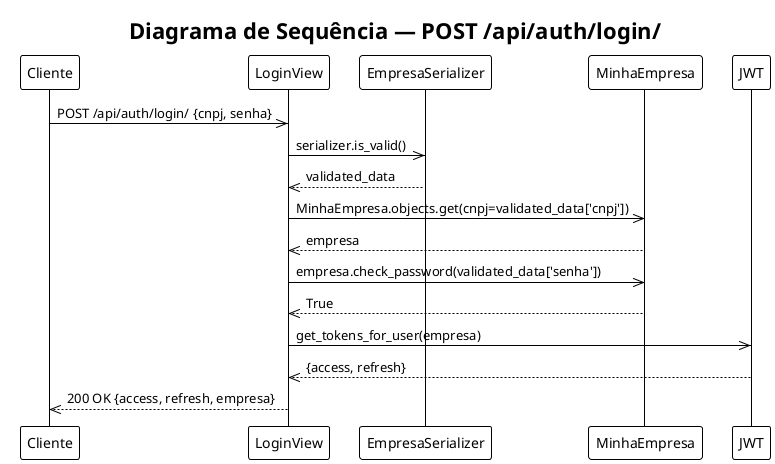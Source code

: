 @startuml
!theme plain
title "Diagrama de Sequência — POST /api/auth/login/"

participant "Cliente" as C
participant "LoginView" as V
participant "EmpresaSerializer" as S
participant "MinhaEmpresa" as E
participant "JWT" as JWT

C->>V: POST /api/auth/login/ {cnpj, senha}
V->>S: serializer.is_valid()
S-->>V: validated_data
V->>E: MinhaEmpresa.objects.get(cnpj=validated_data['cnpj'])
E-->>V: empresa
V->>E: empresa.check_password(validated_data['senha'])
E-->>V: True
V->>JWT: get_tokens_for_user(empresa)
JWT-->>V: {access, refresh}
V-->>C: 200 OK {access, refresh, empresa}
@enduml
